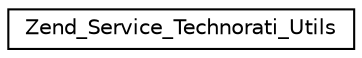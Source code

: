 digraph G
{
  edge [fontname="Helvetica",fontsize="10",labelfontname="Helvetica",labelfontsize="10"];
  node [fontname="Helvetica",fontsize="10",shape=record];
  rankdir="LR";
  Node1 [label="Zend_Service_Technorati_Utils",height=0.2,width=0.4,color="black", fillcolor="white", style="filled",URL="$class_zend___service___technorati___utils.html"];
}
